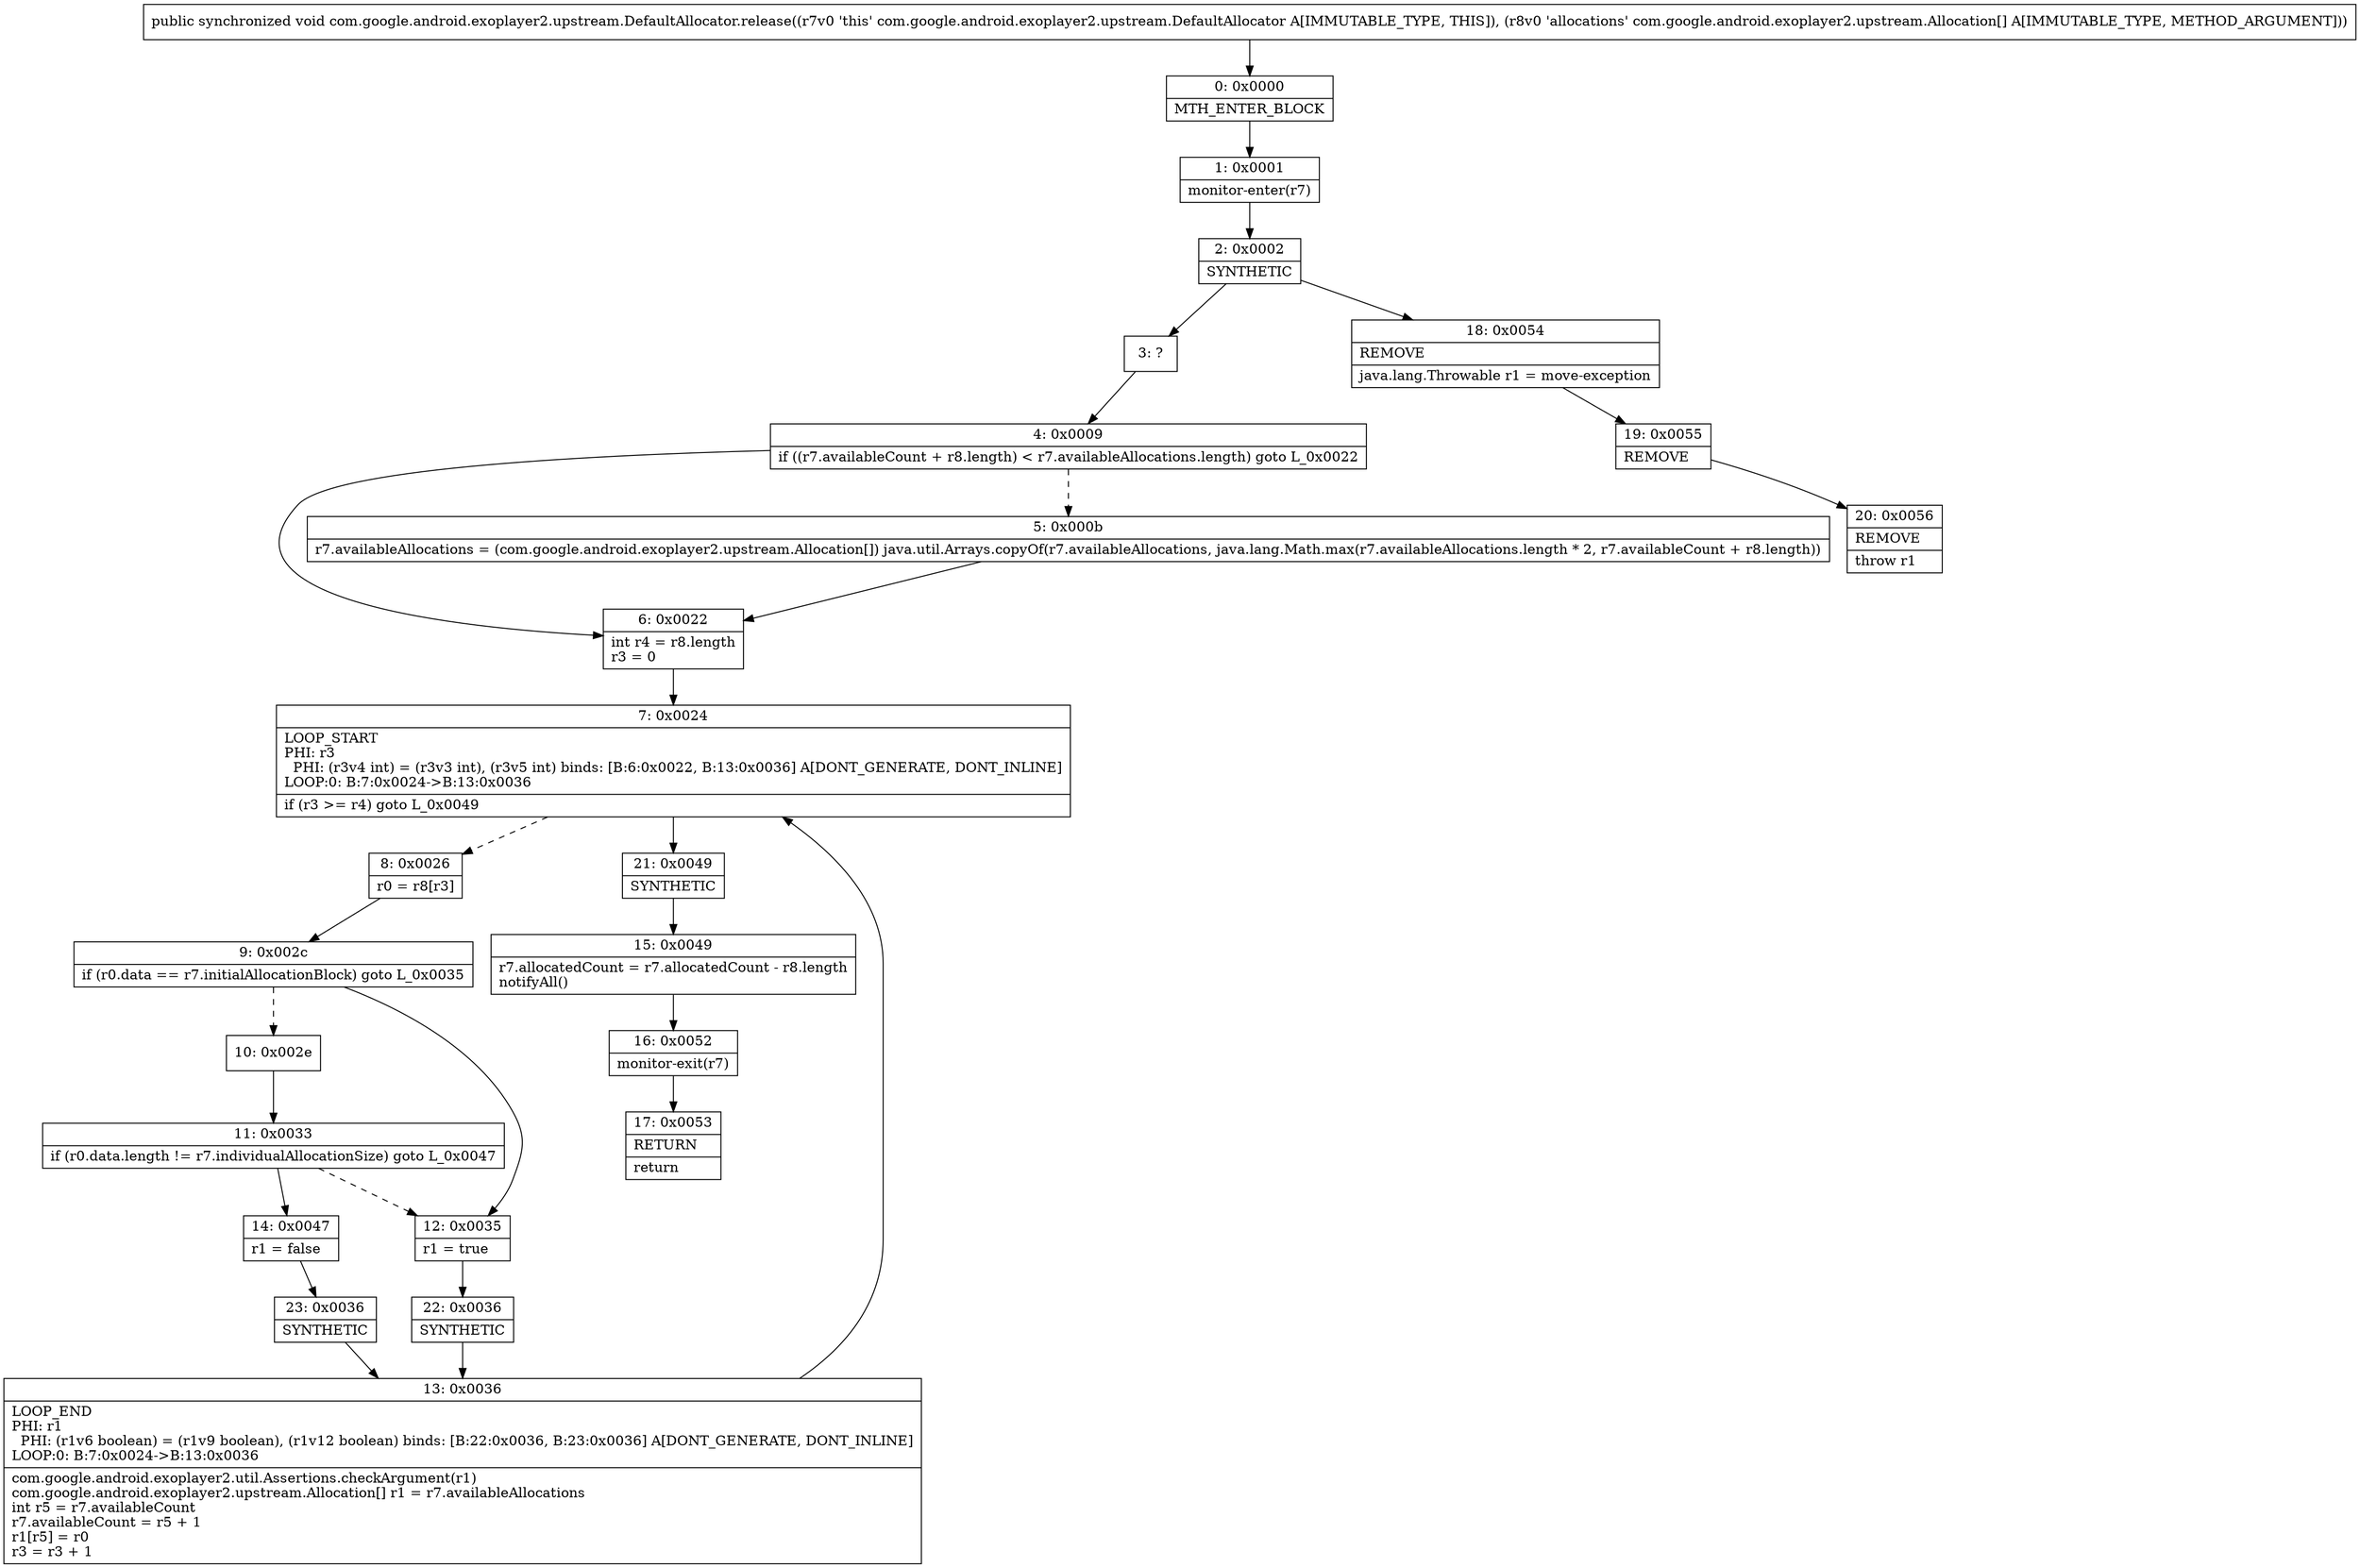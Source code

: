 digraph "CFG forcom.google.android.exoplayer2.upstream.DefaultAllocator.release([Lcom\/google\/android\/exoplayer2\/upstream\/Allocation;)V" {
Node_0 [shape=record,label="{0\:\ 0x0000|MTH_ENTER_BLOCK\l}"];
Node_1 [shape=record,label="{1\:\ 0x0001|monitor\-enter(r7)\l}"];
Node_2 [shape=record,label="{2\:\ 0x0002|SYNTHETIC\l}"];
Node_3 [shape=record,label="{3\:\ ?}"];
Node_4 [shape=record,label="{4\:\ 0x0009|if ((r7.availableCount + r8.length) \< r7.availableAllocations.length) goto L_0x0022\l}"];
Node_5 [shape=record,label="{5\:\ 0x000b|r7.availableAllocations = (com.google.android.exoplayer2.upstream.Allocation[]) java.util.Arrays.copyOf(r7.availableAllocations, java.lang.Math.max(r7.availableAllocations.length * 2, r7.availableCount + r8.length))\l}"];
Node_6 [shape=record,label="{6\:\ 0x0022|int r4 = r8.length\lr3 = 0\l}"];
Node_7 [shape=record,label="{7\:\ 0x0024|LOOP_START\lPHI: r3 \l  PHI: (r3v4 int) = (r3v3 int), (r3v5 int) binds: [B:6:0x0022, B:13:0x0036] A[DONT_GENERATE, DONT_INLINE]\lLOOP:0: B:7:0x0024\-\>B:13:0x0036\l|if (r3 \>= r4) goto L_0x0049\l}"];
Node_8 [shape=record,label="{8\:\ 0x0026|r0 = r8[r3]\l}"];
Node_9 [shape=record,label="{9\:\ 0x002c|if (r0.data == r7.initialAllocationBlock) goto L_0x0035\l}"];
Node_10 [shape=record,label="{10\:\ 0x002e}"];
Node_11 [shape=record,label="{11\:\ 0x0033|if (r0.data.length != r7.individualAllocationSize) goto L_0x0047\l}"];
Node_12 [shape=record,label="{12\:\ 0x0035|r1 = true\l}"];
Node_13 [shape=record,label="{13\:\ 0x0036|LOOP_END\lPHI: r1 \l  PHI: (r1v6 boolean) = (r1v9 boolean), (r1v12 boolean) binds: [B:22:0x0036, B:23:0x0036] A[DONT_GENERATE, DONT_INLINE]\lLOOP:0: B:7:0x0024\-\>B:13:0x0036\l|com.google.android.exoplayer2.util.Assertions.checkArgument(r1)\lcom.google.android.exoplayer2.upstream.Allocation[] r1 = r7.availableAllocations\lint r5 = r7.availableCount\lr7.availableCount = r5 + 1\lr1[r5] = r0\lr3 = r3 + 1\l}"];
Node_14 [shape=record,label="{14\:\ 0x0047|r1 = false\l}"];
Node_15 [shape=record,label="{15\:\ 0x0049|r7.allocatedCount = r7.allocatedCount \- r8.length\lnotifyAll()\l}"];
Node_16 [shape=record,label="{16\:\ 0x0052|monitor\-exit(r7)\l}"];
Node_17 [shape=record,label="{17\:\ 0x0053|RETURN\l|return\l}"];
Node_18 [shape=record,label="{18\:\ 0x0054|REMOVE\l|java.lang.Throwable r1 = move\-exception\l}"];
Node_19 [shape=record,label="{19\:\ 0x0055|REMOVE\l}"];
Node_20 [shape=record,label="{20\:\ 0x0056|REMOVE\l|throw r1\l}"];
Node_21 [shape=record,label="{21\:\ 0x0049|SYNTHETIC\l}"];
Node_22 [shape=record,label="{22\:\ 0x0036|SYNTHETIC\l}"];
Node_23 [shape=record,label="{23\:\ 0x0036|SYNTHETIC\l}"];
MethodNode[shape=record,label="{public synchronized void com.google.android.exoplayer2.upstream.DefaultAllocator.release((r7v0 'this' com.google.android.exoplayer2.upstream.DefaultAllocator A[IMMUTABLE_TYPE, THIS]), (r8v0 'allocations' com.google.android.exoplayer2.upstream.Allocation[] A[IMMUTABLE_TYPE, METHOD_ARGUMENT])) }"];
MethodNode -> Node_0;
Node_0 -> Node_1;
Node_1 -> Node_2;
Node_2 -> Node_3;
Node_2 -> Node_18;
Node_3 -> Node_4;
Node_4 -> Node_5[style=dashed];
Node_4 -> Node_6;
Node_5 -> Node_6;
Node_6 -> Node_7;
Node_7 -> Node_8[style=dashed];
Node_7 -> Node_21;
Node_8 -> Node_9;
Node_9 -> Node_10[style=dashed];
Node_9 -> Node_12;
Node_10 -> Node_11;
Node_11 -> Node_12[style=dashed];
Node_11 -> Node_14;
Node_12 -> Node_22;
Node_13 -> Node_7;
Node_14 -> Node_23;
Node_15 -> Node_16;
Node_16 -> Node_17;
Node_18 -> Node_19;
Node_19 -> Node_20;
Node_21 -> Node_15;
Node_22 -> Node_13;
Node_23 -> Node_13;
}

